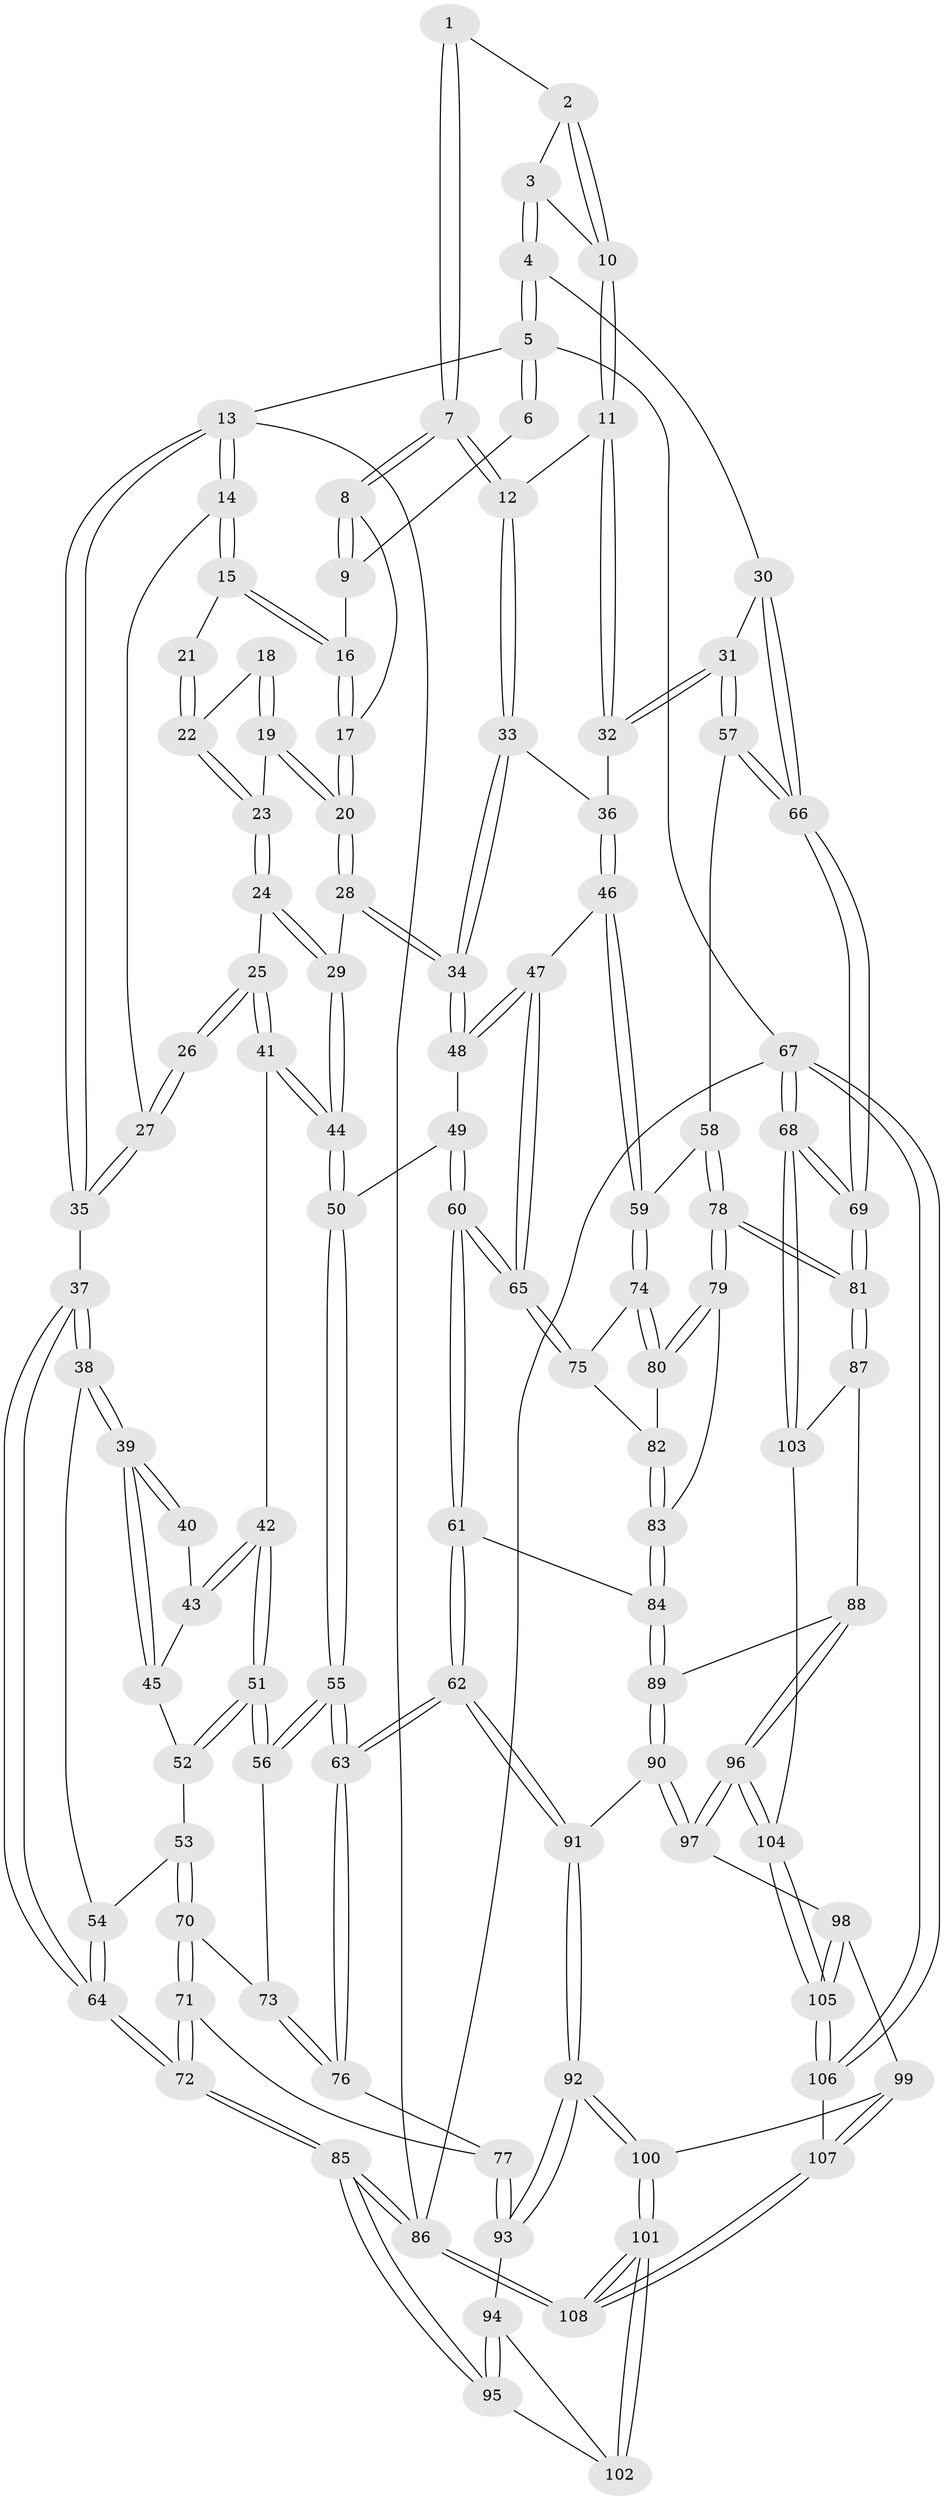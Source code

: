 // Generated by graph-tools (version 1.1) at 2025/38/03/09/25 02:38:46]
// undirected, 108 vertices, 267 edges
graph export_dot {
graph [start="1"]
  node [color=gray90,style=filled];
  1 [pos="+0.6780187594621443+0"];
  2 [pos="+0.7015156457133536+0"];
  3 [pos="+0.9780154783947073+0.1376183994497824"];
  4 [pos="+1+0.052782917969340586"];
  5 [pos="+1+0"];
  6 [pos="+0.6381056939877403+0"];
  7 [pos="+0.6721893391600195+0.23142323028168021"];
  8 [pos="+0.6550968577146912+0.2319866507622482"];
  9 [pos="+0.49766938804571853+0"];
  10 [pos="+0.8332882711995382+0.1988440713536327"];
  11 [pos="+0.8173967862076238+0.2232167827741458"];
  12 [pos="+0.6828910904932346+0.23729872186911763"];
  13 [pos="+0+0"];
  14 [pos="+0.3567321548056102+0"];
  15 [pos="+0.38085923826678764+0"];
  16 [pos="+0.45141079335821127+0"];
  17 [pos="+0.6032774628615385+0.23583086735340433"];
  18 [pos="+0.5160315009170351+0.1851541752462266"];
  19 [pos="+0.5664621442353872+0.24202592760721006"];
  20 [pos="+0.588198101916924+0.24575064800168017"];
  21 [pos="+0.4162002304811486+0"];
  22 [pos="+0.47416108611513924+0.2274480626725223"];
  23 [pos="+0.4767762099038308+0.24628380137104935"];
  24 [pos="+0.43876382843479683+0.2832500079622092"];
  25 [pos="+0.291732950931433+0.23335002108433509"];
  26 [pos="+0.238436456202098+0.1371094442848928"];
  27 [pos="+0.23698028611417793+0.11385710079292227"];
  28 [pos="+0.5589798860616542+0.34271602605720686"];
  29 [pos="+0.46819179354205304+0.35669474141658836"];
  30 [pos="+1+0.13515666619945854"];
  31 [pos="+0.865336085196713+0.3877656285604477"];
  32 [pos="+0.8562170844993019+0.3766651908615271"];
  33 [pos="+0.6870369040609302+0.34557481437941545"];
  34 [pos="+0.622799930618488+0.41771022030380645"];
  35 [pos="+0+0.14408104520869922"];
  36 [pos="+0.7637366930067925+0.3737831520849693"];
  37 [pos="+0+0.34998148222824826"];
  38 [pos="+0+0.35894436225812393"];
  39 [pos="+0+0.35450611065245335"];
  40 [pos="+0.16665200761194696+0.23207278332681705"];
  41 [pos="+0.2934295720113386+0.3549955035779368"];
  42 [pos="+0.2647805903122714+0.39697007279202057"];
  43 [pos="+0.1522501302241601+0.3544802495738572"];
  44 [pos="+0.4357049980626587+0.4231906158493694"];
  45 [pos="+0.12280318129470275+0.3850901455391402"];
  46 [pos="+0.6757929444773121+0.47464977660488267"];
  47 [pos="+0.6338417561969796+0.45449581740243855"];
  48 [pos="+0.6231516900460268+0.43217161312282165"];
  49 [pos="+0.5177128136264573+0.449082280302691"];
  50 [pos="+0.43582786205055474+0.42388173681348634"];
  51 [pos="+0.24619056053712282+0.4615871550848366"];
  52 [pos="+0.12959756219216+0.4000799925620129"];
  53 [pos="+0.11083376105361377+0.49061513633246673"];
  54 [pos="+0.08454164616761892+0.4790117300716156"];
  55 [pos="+0.38304795601219516+0.5954787117798693"];
  56 [pos="+0.2464227324832044+0.4831083101464817"];
  57 [pos="+0.8774861435556934+0.47190459127264506"];
  58 [pos="+0.8646137909210477+0.48876296266683816"];
  59 [pos="+0.7128893389580899+0.5039647008705453"];
  60 [pos="+0.5365446330290357+0.5739817577009636"];
  61 [pos="+0.47925649150257954+0.6101509502058182"];
  62 [pos="+0.3991772605332366+0.6412514950373961"];
  63 [pos="+0.3964786240137424+0.635780072943056"];
  64 [pos="+0+0.7000861125319192"];
  65 [pos="+0.563208240503823+0.5644148875793529"];
  66 [pos="+1+0.5312146450542514"];
  67 [pos="+1+1"];
  68 [pos="+1+1"];
  69 [pos="+1+1"];
  70 [pos="+0.13654530361565448+0.5232119040873118"];
  71 [pos="+0+0.6697479042601227"];
  72 [pos="+0+0.7154657978566633"];
  73 [pos="+0.1627059952365813+0.525987459108634"];
  74 [pos="+0.6989334280447269+0.5686234679987221"];
  75 [pos="+0.6119454093781914+0.589761271780482"];
  76 [pos="+0.18006040089081476+0.6028938474710168"];
  77 [pos="+0.15048857513378772+0.6888133416463879"];
  78 [pos="+0.8465872464175604+0.7105007493486439"];
  79 [pos="+0.729622213991856+0.6498664092477507"];
  80 [pos="+0.724830172485358+0.639395808438135"];
  81 [pos="+0.8787177530273123+0.7810182306189177"];
  82 [pos="+0.6177186952679867+0.6021055781328432"];
  83 [pos="+0.6409223298529387+0.6768493795922815"];
  84 [pos="+0.6362933536543356+0.6820214971340278"];
  85 [pos="+0+0.8749808844603563"];
  86 [pos="+0+1"];
  87 [pos="+0.799343696382551+0.8059770584218369"];
  88 [pos="+0.6361379977478703+0.7815250894154238"];
  89 [pos="+0.6069845039776973+0.7720433482348305"];
  90 [pos="+0.5834845624897143+0.7794483025696534"];
  91 [pos="+0.39285412149908033+0.6890106314482489"];
  92 [pos="+0.3497312759286676+0.7498520715952518"];
  93 [pos="+0.24287025073559854+0.75774985915495"];
  94 [pos="+0.22897666736319236+0.7717432700131067"];
  95 [pos="+0+0.8601356590880956"];
  96 [pos="+0.6594037389064122+0.9261692185041552"];
  97 [pos="+0.5621111286192542+0.8908952805311262"];
  98 [pos="+0.5486227359117004+0.9015621017440374"];
  99 [pos="+0.4822531118900509+0.9475033149907871"];
  100 [pos="+0.3541498436933107+0.7750646369291613"];
  101 [pos="+0.24236964122520488+1"];
  102 [pos="+0.17304505995965497+0.8850206725669523"];
  103 [pos="+0.6973052414881724+0.9152281332727318"];
  104 [pos="+0.6720127509875805+0.9338570098070319"];
  105 [pos="+0.6668995704699318+1"];
  106 [pos="+0.6669478127658642+1"];
  107 [pos="+0.45063635544939307+1"];
  108 [pos="+0.2344580951939561+1"];
  1 -- 2;
  1 -- 7;
  1 -- 7;
  2 -- 3;
  2 -- 10;
  2 -- 10;
  3 -- 4;
  3 -- 4;
  3 -- 10;
  4 -- 5;
  4 -- 5;
  4 -- 30;
  5 -- 6;
  5 -- 6;
  5 -- 13;
  5 -- 67;
  6 -- 9;
  7 -- 8;
  7 -- 8;
  7 -- 12;
  7 -- 12;
  8 -- 9;
  8 -- 9;
  8 -- 17;
  9 -- 16;
  10 -- 11;
  10 -- 11;
  11 -- 12;
  11 -- 32;
  11 -- 32;
  12 -- 33;
  12 -- 33;
  13 -- 14;
  13 -- 14;
  13 -- 35;
  13 -- 35;
  13 -- 86;
  14 -- 15;
  14 -- 15;
  14 -- 27;
  15 -- 16;
  15 -- 16;
  15 -- 21;
  16 -- 17;
  16 -- 17;
  17 -- 20;
  17 -- 20;
  18 -- 19;
  18 -- 19;
  18 -- 22;
  19 -- 20;
  19 -- 20;
  19 -- 23;
  20 -- 28;
  20 -- 28;
  21 -- 22;
  21 -- 22;
  22 -- 23;
  22 -- 23;
  23 -- 24;
  23 -- 24;
  24 -- 25;
  24 -- 29;
  24 -- 29;
  25 -- 26;
  25 -- 26;
  25 -- 41;
  25 -- 41;
  26 -- 27;
  26 -- 27;
  27 -- 35;
  27 -- 35;
  28 -- 29;
  28 -- 34;
  28 -- 34;
  29 -- 44;
  29 -- 44;
  30 -- 31;
  30 -- 66;
  30 -- 66;
  31 -- 32;
  31 -- 32;
  31 -- 57;
  31 -- 57;
  32 -- 36;
  33 -- 34;
  33 -- 34;
  33 -- 36;
  34 -- 48;
  34 -- 48;
  35 -- 37;
  36 -- 46;
  36 -- 46;
  37 -- 38;
  37 -- 38;
  37 -- 64;
  37 -- 64;
  38 -- 39;
  38 -- 39;
  38 -- 54;
  39 -- 40;
  39 -- 40;
  39 -- 45;
  39 -- 45;
  40 -- 43;
  41 -- 42;
  41 -- 44;
  41 -- 44;
  42 -- 43;
  42 -- 43;
  42 -- 51;
  42 -- 51;
  43 -- 45;
  44 -- 50;
  44 -- 50;
  45 -- 52;
  46 -- 47;
  46 -- 59;
  46 -- 59;
  47 -- 48;
  47 -- 48;
  47 -- 65;
  47 -- 65;
  48 -- 49;
  49 -- 50;
  49 -- 60;
  49 -- 60;
  50 -- 55;
  50 -- 55;
  51 -- 52;
  51 -- 52;
  51 -- 56;
  51 -- 56;
  52 -- 53;
  53 -- 54;
  53 -- 70;
  53 -- 70;
  54 -- 64;
  54 -- 64;
  55 -- 56;
  55 -- 56;
  55 -- 63;
  55 -- 63;
  56 -- 73;
  57 -- 58;
  57 -- 66;
  57 -- 66;
  58 -- 59;
  58 -- 78;
  58 -- 78;
  59 -- 74;
  59 -- 74;
  60 -- 61;
  60 -- 61;
  60 -- 65;
  60 -- 65;
  61 -- 62;
  61 -- 62;
  61 -- 84;
  62 -- 63;
  62 -- 63;
  62 -- 91;
  62 -- 91;
  63 -- 76;
  63 -- 76;
  64 -- 72;
  64 -- 72;
  65 -- 75;
  65 -- 75;
  66 -- 69;
  66 -- 69;
  67 -- 68;
  67 -- 68;
  67 -- 106;
  67 -- 106;
  67 -- 86;
  68 -- 69;
  68 -- 69;
  68 -- 103;
  68 -- 103;
  69 -- 81;
  69 -- 81;
  70 -- 71;
  70 -- 71;
  70 -- 73;
  71 -- 72;
  71 -- 72;
  71 -- 77;
  72 -- 85;
  72 -- 85;
  73 -- 76;
  73 -- 76;
  74 -- 75;
  74 -- 80;
  74 -- 80;
  75 -- 82;
  76 -- 77;
  77 -- 93;
  77 -- 93;
  78 -- 79;
  78 -- 79;
  78 -- 81;
  78 -- 81;
  79 -- 80;
  79 -- 80;
  79 -- 83;
  80 -- 82;
  81 -- 87;
  81 -- 87;
  82 -- 83;
  82 -- 83;
  83 -- 84;
  83 -- 84;
  84 -- 89;
  84 -- 89;
  85 -- 86;
  85 -- 86;
  85 -- 95;
  85 -- 95;
  86 -- 108;
  86 -- 108;
  87 -- 88;
  87 -- 103;
  88 -- 89;
  88 -- 96;
  88 -- 96;
  89 -- 90;
  89 -- 90;
  90 -- 91;
  90 -- 97;
  90 -- 97;
  91 -- 92;
  91 -- 92;
  92 -- 93;
  92 -- 93;
  92 -- 100;
  92 -- 100;
  93 -- 94;
  94 -- 95;
  94 -- 95;
  94 -- 102;
  95 -- 102;
  96 -- 97;
  96 -- 97;
  96 -- 104;
  96 -- 104;
  97 -- 98;
  98 -- 99;
  98 -- 105;
  98 -- 105;
  99 -- 100;
  99 -- 107;
  99 -- 107;
  100 -- 101;
  100 -- 101;
  101 -- 102;
  101 -- 102;
  101 -- 108;
  101 -- 108;
  103 -- 104;
  104 -- 105;
  104 -- 105;
  105 -- 106;
  105 -- 106;
  106 -- 107;
  107 -- 108;
  107 -- 108;
}
